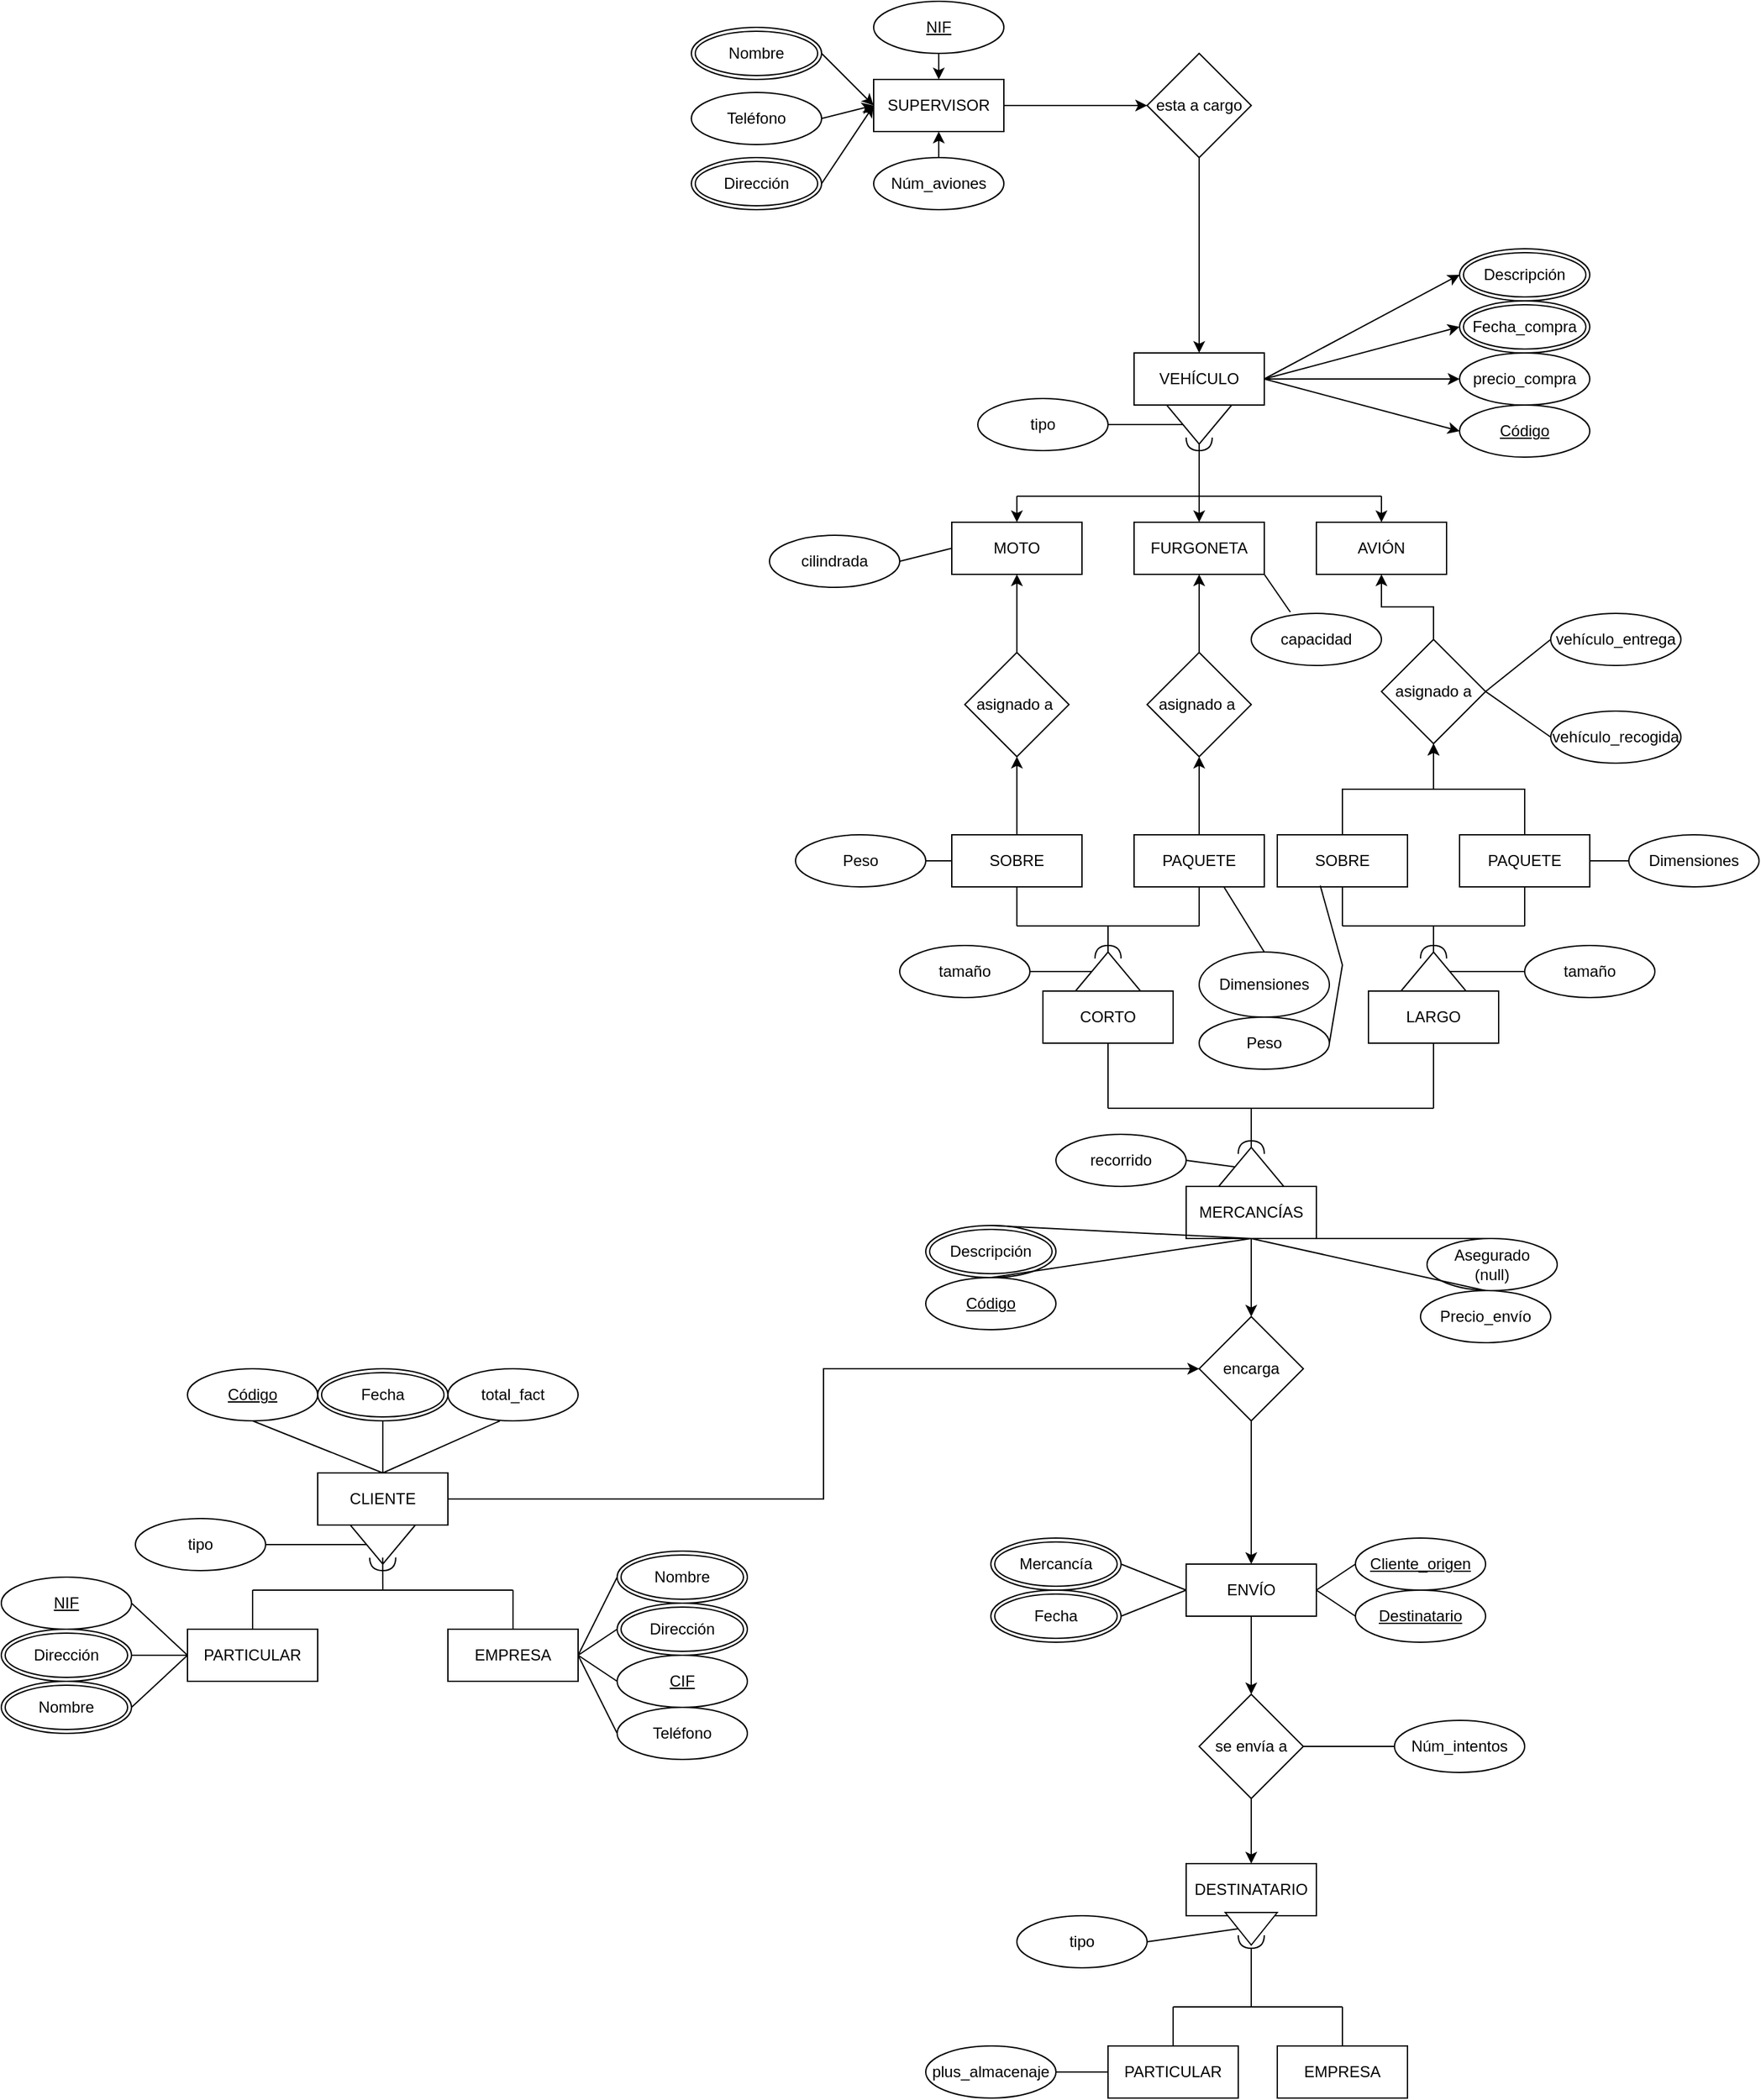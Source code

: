 <mxfile version="22.0.5" type="device">
  <diagram name="Página-1" id="l2u1abP0Bg7qJIjufPB4">
    <mxGraphModel dx="1621" dy="726" grid="1" gridSize="10" guides="1" tooltips="1" connect="1" arrows="1" fold="1" page="1" pageScale="1" pageWidth="827" pageHeight="1169" math="0" shadow="0">
      <root>
        <mxCell id="0" />
        <mxCell id="1" parent="0" />
        <mxCell id="hQu2AfX4ag3atFaO2pBf-37" value="" style="edgeStyle=none;rounded=0;orthogonalLoop=1;jettySize=auto;html=1;" parent="1" source="hQu2AfX4ag3atFaO2pBf-1" target="hQu2AfX4ag3atFaO2pBf-36" edge="1">
          <mxGeometry relative="1" as="geometry" />
        </mxCell>
        <mxCell id="hQu2AfX4ag3atFaO2pBf-1" value="SUPERVISOR" style="whiteSpace=wrap;html=1;align=center;" parent="1" vertex="1">
          <mxGeometry x="180" y="80" width="100" height="40" as="geometry" />
        </mxCell>
        <mxCell id="hQu2AfX4ag3atFaO2pBf-32" style="edgeStyle=none;rounded=0;orthogonalLoop=1;jettySize=auto;html=1;exitX=1;exitY=0.5;exitDx=0;exitDy=0;entryX=0;entryY=0.5;entryDx=0;entryDy=0;" parent="1" source="hQu2AfX4ag3atFaO2pBf-2" target="hQu2AfX4ag3atFaO2pBf-29" edge="1">
          <mxGeometry relative="1" as="geometry" />
        </mxCell>
        <mxCell id="hQu2AfX4ag3atFaO2pBf-33" style="edgeStyle=none;rounded=0;orthogonalLoop=1;jettySize=auto;html=1;exitX=1;exitY=0.5;exitDx=0;exitDy=0;entryX=0;entryY=0.5;entryDx=0;entryDy=0;" parent="1" source="hQu2AfX4ag3atFaO2pBf-2" target="hQu2AfX4ag3atFaO2pBf-30" edge="1">
          <mxGeometry relative="1" as="geometry" />
        </mxCell>
        <mxCell id="hQu2AfX4ag3atFaO2pBf-34" style="edgeStyle=none;rounded=0;orthogonalLoop=1;jettySize=auto;html=1;exitX=1;exitY=0.5;exitDx=0;exitDy=0;entryX=0;entryY=0.5;entryDx=0;entryDy=0;" parent="1" source="hQu2AfX4ag3atFaO2pBf-2" target="hQu2AfX4ag3atFaO2pBf-27" edge="1">
          <mxGeometry relative="1" as="geometry" />
        </mxCell>
        <mxCell id="hQu2AfX4ag3atFaO2pBf-35" style="edgeStyle=none;rounded=0;orthogonalLoop=1;jettySize=auto;html=1;exitX=1;exitY=0.5;exitDx=0;exitDy=0;entryX=0;entryY=0.5;entryDx=0;entryDy=0;" parent="1" source="hQu2AfX4ag3atFaO2pBf-2" target="hQu2AfX4ag3atFaO2pBf-28" edge="1">
          <mxGeometry relative="1" as="geometry" />
        </mxCell>
        <mxCell id="hQu2AfX4ag3atFaO2pBf-2" value="VEHÍCULO" style="whiteSpace=wrap;html=1;align=center;" parent="1" vertex="1">
          <mxGeometry x="380" y="290" width="100" height="40" as="geometry" />
        </mxCell>
        <mxCell id="hQu2AfX4ag3atFaO2pBf-3" value="" style="triangle;whiteSpace=wrap;html=1;rotation=90;" parent="1" vertex="1">
          <mxGeometry x="415" y="320" width="30" height="50" as="geometry" />
        </mxCell>
        <mxCell id="hQu2AfX4ag3atFaO2pBf-8" value="MOTO" style="whiteSpace=wrap;html=1;align=center;" parent="1" vertex="1">
          <mxGeometry x="240" y="420" width="100" height="40" as="geometry" />
        </mxCell>
        <mxCell id="hQu2AfX4ag3atFaO2pBf-9" value="FURGONETA" style="whiteSpace=wrap;html=1;align=center;" parent="1" vertex="1">
          <mxGeometry x="380" y="420" width="100" height="40" as="geometry" />
        </mxCell>
        <mxCell id="hQu2AfX4ag3atFaO2pBf-10" value="AVIÓN" style="whiteSpace=wrap;html=1;align=center;" parent="1" vertex="1">
          <mxGeometry x="520" y="420" width="100" height="40" as="geometry" />
        </mxCell>
        <mxCell id="hQu2AfX4ag3atFaO2pBf-11" value="tipo" style="ellipse;whiteSpace=wrap;html=1;align=center;" parent="1" vertex="1">
          <mxGeometry x="260" y="325" width="100" height="40" as="geometry" />
        </mxCell>
        <mxCell id="hQu2AfX4ag3atFaO2pBf-14" value="" style="endArrow=none;html=1;rounded=0;" parent="1" edge="1">
          <mxGeometry width="50" height="50" relative="1" as="geometry">
            <mxPoint x="290" y="400" as="sourcePoint" />
            <mxPoint x="430" y="400" as="targetPoint" />
          </mxGeometry>
        </mxCell>
        <mxCell id="hQu2AfX4ag3atFaO2pBf-15" value="" style="endArrow=none;html=1;rounded=0;entryX=1;entryY=0.5;entryDx=0;entryDy=0;" parent="1" source="hQu2AfX4ag3atFaO2pBf-49" target="hQu2AfX4ag3atFaO2pBf-3" edge="1">
          <mxGeometry width="50" height="50" relative="1" as="geometry">
            <mxPoint x="430" y="400" as="sourcePoint" />
            <mxPoint x="330" y="450" as="targetPoint" />
          </mxGeometry>
        </mxCell>
        <mxCell id="hQu2AfX4ag3atFaO2pBf-16" value="" style="endArrow=none;html=1;rounded=0;" parent="1" edge="1">
          <mxGeometry width="50" height="50" relative="1" as="geometry">
            <mxPoint x="570" y="400" as="sourcePoint" />
            <mxPoint x="430" y="400" as="targetPoint" />
          </mxGeometry>
        </mxCell>
        <mxCell id="hQu2AfX4ag3atFaO2pBf-17" value="" style="endArrow=classic;html=1;rounded=0;entryX=0.5;entryY=0;entryDx=0;entryDy=0;" parent="1" target="hQu2AfX4ag3atFaO2pBf-9" edge="1">
          <mxGeometry width="50" height="50" relative="1" as="geometry">
            <mxPoint x="430" y="400" as="sourcePoint" />
            <mxPoint x="320" y="440" as="targetPoint" />
          </mxGeometry>
        </mxCell>
        <mxCell id="hQu2AfX4ag3atFaO2pBf-18" value="" style="endArrow=classic;html=1;rounded=0;entryX=0.5;entryY=0;entryDx=0;entryDy=0;" parent="1" target="hQu2AfX4ag3atFaO2pBf-8" edge="1">
          <mxGeometry width="50" height="50" relative="1" as="geometry">
            <mxPoint x="290" y="400" as="sourcePoint" />
            <mxPoint x="320" y="440" as="targetPoint" />
          </mxGeometry>
        </mxCell>
        <mxCell id="hQu2AfX4ag3atFaO2pBf-19" value="" style="endArrow=classic;html=1;rounded=0;entryX=0.5;entryY=0;entryDx=0;entryDy=0;" parent="1" target="hQu2AfX4ag3atFaO2pBf-10" edge="1">
          <mxGeometry width="50" height="50" relative="1" as="geometry">
            <mxPoint x="570" y="400" as="sourcePoint" />
            <mxPoint x="320" y="440" as="targetPoint" />
          </mxGeometry>
        </mxCell>
        <mxCell id="hQu2AfX4ag3atFaO2pBf-20" value="" style="endArrow=none;html=1;rounded=0;entryX=1;entryY=0.5;entryDx=0;entryDy=0;exitX=0.5;exitY=1;exitDx=0;exitDy=0;" parent="1" source="hQu2AfX4ag3atFaO2pBf-3" target="hQu2AfX4ag3atFaO2pBf-11" edge="1">
          <mxGeometry width="50" height="50" relative="1" as="geometry">
            <mxPoint x="270" y="490" as="sourcePoint" />
            <mxPoint x="320" y="440" as="targetPoint" />
          </mxGeometry>
        </mxCell>
        <mxCell id="hQu2AfX4ag3atFaO2pBf-22" value="cilindrada" style="ellipse;whiteSpace=wrap;html=1;align=center;" parent="1" vertex="1">
          <mxGeometry x="100" y="430" width="100" height="40" as="geometry" />
        </mxCell>
        <mxCell id="hQu2AfX4ag3atFaO2pBf-25" value="capacidad" style="ellipse;whiteSpace=wrap;html=1;align=center;" parent="1" vertex="1">
          <mxGeometry x="470" y="490" width="100" height="40" as="geometry" />
        </mxCell>
        <mxCell id="hQu2AfX4ag3atFaO2pBf-27" value="precio_compra" style="ellipse;whiteSpace=wrap;html=1;align=center;" parent="1" vertex="1">
          <mxGeometry x="630" y="290" width="100" height="40" as="geometry" />
        </mxCell>
        <mxCell id="hQu2AfX4ag3atFaO2pBf-28" value="Código" style="ellipse;whiteSpace=wrap;html=1;align=center;fontStyle=4;" parent="1" vertex="1">
          <mxGeometry x="630" y="330" width="100" height="40" as="geometry" />
        </mxCell>
        <mxCell id="hQu2AfX4ag3atFaO2pBf-29" value="Descripción" style="ellipse;shape=doubleEllipse;margin=3;whiteSpace=wrap;html=1;align=center;" parent="1" vertex="1">
          <mxGeometry x="630" y="210" width="100" height="40" as="geometry" />
        </mxCell>
        <mxCell id="hQu2AfX4ag3atFaO2pBf-30" value="Fecha_compra" style="ellipse;shape=doubleEllipse;margin=3;whiteSpace=wrap;html=1;align=center;" parent="1" vertex="1">
          <mxGeometry x="630" y="250" width="100" height="40" as="geometry" />
        </mxCell>
        <mxCell id="hQu2AfX4ag3atFaO2pBf-38" style="edgeStyle=none;rounded=0;orthogonalLoop=1;jettySize=auto;html=1;exitX=0.5;exitY=1;exitDx=0;exitDy=0;entryX=0.5;entryY=0;entryDx=0;entryDy=0;" parent="1" source="hQu2AfX4ag3atFaO2pBf-36" target="hQu2AfX4ag3atFaO2pBf-2" edge="1">
          <mxGeometry relative="1" as="geometry" />
        </mxCell>
        <mxCell id="hQu2AfX4ag3atFaO2pBf-36" value="esta a cargo" style="rhombus;whiteSpace=wrap;html=1;" parent="1" vertex="1">
          <mxGeometry x="390" y="60" width="80" height="80" as="geometry" />
        </mxCell>
        <mxCell id="hQu2AfX4ag3atFaO2pBf-47" style="edgeStyle=none;rounded=0;orthogonalLoop=1;jettySize=auto;html=1;exitX=0.5;exitY=1;exitDx=0;exitDy=0;" parent="1" source="hQu2AfX4ag3atFaO2pBf-39" target="hQu2AfX4ag3atFaO2pBf-1" edge="1">
          <mxGeometry relative="1" as="geometry" />
        </mxCell>
        <mxCell id="hQu2AfX4ag3atFaO2pBf-39" value="NIF" style="ellipse;whiteSpace=wrap;html=1;align=center;fontStyle=4;" parent="1" vertex="1">
          <mxGeometry x="180" y="20" width="100" height="40" as="geometry" />
        </mxCell>
        <mxCell id="hQu2AfX4ag3atFaO2pBf-46" style="edgeStyle=none;rounded=0;orthogonalLoop=1;jettySize=auto;html=1;exitX=1;exitY=0.5;exitDx=0;exitDy=0;entryX=0;entryY=0.5;entryDx=0;entryDy=0;" parent="1" source="hQu2AfX4ag3atFaO2pBf-40" target="hQu2AfX4ag3atFaO2pBf-1" edge="1">
          <mxGeometry relative="1" as="geometry" />
        </mxCell>
        <mxCell id="hQu2AfX4ag3atFaO2pBf-40" value="Nombre" style="ellipse;shape=doubleEllipse;margin=3;whiteSpace=wrap;html=1;align=center;" parent="1" vertex="1">
          <mxGeometry x="40" y="40" width="100" height="40" as="geometry" />
        </mxCell>
        <mxCell id="hQu2AfX4ag3atFaO2pBf-44" style="edgeStyle=none;rounded=0;orthogonalLoop=1;jettySize=auto;html=1;exitX=1;exitY=0.5;exitDx=0;exitDy=0;entryX=0;entryY=0.5;entryDx=0;entryDy=0;" parent="1" source="hQu2AfX4ag3atFaO2pBf-41" target="hQu2AfX4ag3atFaO2pBf-1" edge="1">
          <mxGeometry relative="1" as="geometry" />
        </mxCell>
        <mxCell id="hQu2AfX4ag3atFaO2pBf-41" value="Dirección" style="ellipse;shape=doubleEllipse;margin=3;whiteSpace=wrap;html=1;align=center;" parent="1" vertex="1">
          <mxGeometry x="40" y="140" width="100" height="40" as="geometry" />
        </mxCell>
        <mxCell id="hQu2AfX4ag3atFaO2pBf-45" style="edgeStyle=none;rounded=0;orthogonalLoop=1;jettySize=auto;html=1;exitX=1;exitY=0.5;exitDx=0;exitDy=0;" parent="1" source="hQu2AfX4ag3atFaO2pBf-42" edge="1">
          <mxGeometry relative="1" as="geometry">
            <mxPoint x="180" y="100" as="targetPoint" />
          </mxGeometry>
        </mxCell>
        <mxCell id="hQu2AfX4ag3atFaO2pBf-42" value="Teléfono" style="ellipse;whiteSpace=wrap;html=1;align=center;" parent="1" vertex="1">
          <mxGeometry x="40" y="90" width="100" height="40" as="geometry" />
        </mxCell>
        <mxCell id="hQu2AfX4ag3atFaO2pBf-48" style="edgeStyle=none;rounded=0;orthogonalLoop=1;jettySize=auto;html=1;exitX=0.5;exitY=0;exitDx=0;exitDy=0;entryX=0.5;entryY=1;entryDx=0;entryDy=0;" parent="1" source="hQu2AfX4ag3atFaO2pBf-43" target="hQu2AfX4ag3atFaO2pBf-1" edge="1">
          <mxGeometry relative="1" as="geometry" />
        </mxCell>
        <mxCell id="hQu2AfX4ag3atFaO2pBf-43" value="Núm_aviones" style="ellipse;whiteSpace=wrap;html=1;align=center;" parent="1" vertex="1">
          <mxGeometry x="180" y="140" width="100" height="40" as="geometry" />
        </mxCell>
        <mxCell id="hQu2AfX4ag3atFaO2pBf-50" value="" style="endArrow=none;html=1;rounded=0;entryX=1;entryY=0.5;entryDx=0;entryDy=0;" parent="1" target="hQu2AfX4ag3atFaO2pBf-49" edge="1">
          <mxGeometry width="50" height="50" relative="1" as="geometry">
            <mxPoint x="430" y="400" as="sourcePoint" />
            <mxPoint x="430" y="360" as="targetPoint" />
          </mxGeometry>
        </mxCell>
        <mxCell id="hQu2AfX4ag3atFaO2pBf-49" value="" style="shape=requiredInterface;html=1;verticalLabelPosition=bottom;sketch=0;rotation=90;" parent="1" vertex="1">
          <mxGeometry x="425" y="350" width="10" height="20" as="geometry" />
        </mxCell>
        <mxCell id="iXLWVreIuL7S9vTmfLUf-5" value="" style="edgeStyle=orthogonalEdgeStyle;rounded=0;orthogonalLoop=1;jettySize=auto;html=1;" parent="1" source="iXLWVreIuL7S9vTmfLUf-1" target="iXLWVreIuL7S9vTmfLUf-4" edge="1">
          <mxGeometry relative="1" as="geometry" />
        </mxCell>
        <mxCell id="iXLWVreIuL7S9vTmfLUf-1" value="SOBRE" style="whiteSpace=wrap;html=1;align=center;" parent="1" vertex="1">
          <mxGeometry x="240" y="660" width="100" height="40" as="geometry" />
        </mxCell>
        <mxCell id="iXLWVreIuL7S9vTmfLUf-8" style="edgeStyle=orthogonalEdgeStyle;rounded=0;orthogonalLoop=1;jettySize=auto;html=1;exitX=0.5;exitY=0;exitDx=0;exitDy=0;entryX=0.5;entryY=1;entryDx=0;entryDy=0;" parent="1" source="iXLWVreIuL7S9vTmfLUf-2" target="iXLWVreIuL7S9vTmfLUf-7" edge="1">
          <mxGeometry relative="1" as="geometry" />
        </mxCell>
        <mxCell id="iXLWVreIuL7S9vTmfLUf-2" value="PAQUETE" style="whiteSpace=wrap;html=1;align=center;" parent="1" vertex="1">
          <mxGeometry x="380" y="660" width="100" height="40" as="geometry" />
        </mxCell>
        <mxCell id="iXLWVreIuL7S9vTmfLUf-101" value="" style="edgeStyle=orthogonalEdgeStyle;rounded=0;orthogonalLoop=1;jettySize=auto;html=1;" parent="1" source="iXLWVreIuL7S9vTmfLUf-3" target="iXLWVreIuL7S9vTmfLUf-100" edge="1">
          <mxGeometry relative="1" as="geometry" />
        </mxCell>
        <mxCell id="iXLWVreIuL7S9vTmfLUf-3" value="MERCANCÍAS" style="whiteSpace=wrap;html=1;align=center;" parent="1" vertex="1">
          <mxGeometry x="420" y="930" width="100" height="40" as="geometry" />
        </mxCell>
        <mxCell id="iXLWVreIuL7S9vTmfLUf-6" value="" style="edgeStyle=orthogonalEdgeStyle;rounded=0;orthogonalLoop=1;jettySize=auto;html=1;" parent="1" source="iXLWVreIuL7S9vTmfLUf-4" target="hQu2AfX4ag3atFaO2pBf-8" edge="1">
          <mxGeometry relative="1" as="geometry" />
        </mxCell>
        <mxCell id="iXLWVreIuL7S9vTmfLUf-4" value="asignado a&amp;nbsp;" style="rhombus;whiteSpace=wrap;html=1;" parent="1" vertex="1">
          <mxGeometry x="250" y="520" width="80" height="80" as="geometry" />
        </mxCell>
        <mxCell id="iXLWVreIuL7S9vTmfLUf-9" style="edgeStyle=orthogonalEdgeStyle;rounded=0;orthogonalLoop=1;jettySize=auto;html=1;exitX=0.5;exitY=0;exitDx=0;exitDy=0;entryX=0.5;entryY=1;entryDx=0;entryDy=0;" parent="1" source="iXLWVreIuL7S9vTmfLUf-7" target="hQu2AfX4ag3atFaO2pBf-9" edge="1">
          <mxGeometry relative="1" as="geometry" />
        </mxCell>
        <mxCell id="iXLWVreIuL7S9vTmfLUf-7" value="asignado a&amp;nbsp;" style="rhombus;whiteSpace=wrap;html=1;" parent="1" vertex="1">
          <mxGeometry x="390" y="520" width="80" height="80" as="geometry" />
        </mxCell>
        <mxCell id="iXLWVreIuL7S9vTmfLUf-10" value="" style="endArrow=none;html=1;rounded=0;entryX=0.3;entryY=-0.025;entryDx=0;entryDy=0;entryPerimeter=0;exitX=1;exitY=1;exitDx=0;exitDy=0;" parent="1" source="hQu2AfX4ag3atFaO2pBf-9" target="hQu2AfX4ag3atFaO2pBf-25" edge="1">
          <mxGeometry relative="1" as="geometry">
            <mxPoint x="330" y="490" as="sourcePoint" />
            <mxPoint x="490" y="490" as="targetPoint" />
          </mxGeometry>
        </mxCell>
        <mxCell id="iXLWVreIuL7S9vTmfLUf-11" value="" style="endArrow=none;html=1;rounded=0;entryX=1;entryY=0.5;entryDx=0;entryDy=0;exitX=0;exitY=0.5;exitDx=0;exitDy=0;" parent="1" source="hQu2AfX4ag3atFaO2pBf-8" target="hQu2AfX4ag3atFaO2pBf-22" edge="1">
          <mxGeometry relative="1" as="geometry">
            <mxPoint x="490" y="470" as="sourcePoint" />
            <mxPoint x="510" y="499" as="targetPoint" />
          </mxGeometry>
        </mxCell>
        <mxCell id="iXLWVreIuL7S9vTmfLUf-12" value="" style="triangle;whiteSpace=wrap;html=1;rotation=-90;" parent="1" vertex="1">
          <mxGeometry x="455" y="890" width="30" height="50" as="geometry" />
        </mxCell>
        <mxCell id="iXLWVreIuL7S9vTmfLUf-13" value="" style="shape=requiredInterface;html=1;verticalLabelPosition=bottom;sketch=0;rotation=-90;" parent="1" vertex="1">
          <mxGeometry x="465" y="890" width="10" height="20" as="geometry" />
        </mxCell>
        <mxCell id="iXLWVreIuL7S9vTmfLUf-16" value="" style="endArrow=none;html=1;rounded=0;entryX=1;entryY=0.5;entryDx=0;entryDy=0;" parent="1" target="iXLWVreIuL7S9vTmfLUf-12" edge="1">
          <mxGeometry relative="1" as="geometry">
            <mxPoint x="470" y="870" as="sourcePoint" />
            <mxPoint x="600" y="730" as="targetPoint" />
          </mxGeometry>
        </mxCell>
        <mxCell id="iXLWVreIuL7S9vTmfLUf-17" value="" style="endArrow=none;html=1;rounded=0;" parent="1" edge="1">
          <mxGeometry relative="1" as="geometry">
            <mxPoint x="470" y="870" as="sourcePoint" />
            <mxPoint x="540" y="870" as="targetPoint" />
          </mxGeometry>
        </mxCell>
        <mxCell id="iXLWVreIuL7S9vTmfLUf-18" value="" style="endArrow=none;html=1;rounded=0;exitX=0.5;exitY=1;exitDx=0;exitDy=0;" parent="1" source="iXLWVreIuL7S9vTmfLUf-2" edge="1">
          <mxGeometry relative="1" as="geometry">
            <mxPoint x="380" y="750" as="sourcePoint" />
            <mxPoint x="430" y="730" as="targetPoint" />
          </mxGeometry>
        </mxCell>
        <mxCell id="iXLWVreIuL7S9vTmfLUf-19" value="" style="endArrow=none;html=1;rounded=0;" parent="1" edge="1">
          <mxGeometry relative="1" as="geometry">
            <mxPoint x="470" y="870" as="sourcePoint" />
            <mxPoint x="360" y="870" as="targetPoint" />
          </mxGeometry>
        </mxCell>
        <mxCell id="iXLWVreIuL7S9vTmfLUf-20" value="" style="endArrow=none;html=1;rounded=0;entryX=0.5;entryY=1;entryDx=0;entryDy=0;" parent="1" target="iXLWVreIuL7S9vTmfLUf-1" edge="1">
          <mxGeometry relative="1" as="geometry">
            <mxPoint x="290" y="730" as="sourcePoint" />
            <mxPoint x="400" y="800" as="targetPoint" />
          </mxGeometry>
        </mxCell>
        <mxCell id="iXLWVreIuL7S9vTmfLUf-21" value="recorrido" style="ellipse;whiteSpace=wrap;html=1;align=center;" parent="1" vertex="1">
          <mxGeometry x="320" y="890" width="100" height="40" as="geometry" />
        </mxCell>
        <mxCell id="iXLWVreIuL7S9vTmfLUf-22" value="" style="endArrow=none;html=1;rounded=0;entryX=1;entryY=0.5;entryDx=0;entryDy=0;exitX=0.5;exitY=0;exitDx=0;exitDy=0;" parent="1" source="iXLWVreIuL7S9vTmfLUf-12" target="iXLWVreIuL7S9vTmfLUf-21" edge="1">
          <mxGeometry relative="1" as="geometry">
            <mxPoint x="360" y="590" as="sourcePoint" />
            <mxPoint x="320" y="600" as="targetPoint" />
          </mxGeometry>
        </mxCell>
        <mxCell id="iXLWVreIuL7S9vTmfLUf-23" value="Código" style="ellipse;whiteSpace=wrap;html=1;align=center;fontStyle=4;" parent="1" vertex="1">
          <mxGeometry x="220" y="1000" width="100" height="40" as="geometry" />
        </mxCell>
        <mxCell id="iXLWVreIuL7S9vTmfLUf-24" value="Descripción" style="ellipse;shape=doubleEllipse;margin=3;whiteSpace=wrap;html=1;align=center;" parent="1" vertex="1">
          <mxGeometry x="220" y="960" width="100" height="40" as="geometry" />
        </mxCell>
        <mxCell id="iXLWVreIuL7S9vTmfLUf-25" value="Precio_envío" style="ellipse;whiteSpace=wrap;html=1;align=center;" parent="1" vertex="1">
          <mxGeometry x="600" y="1010" width="100" height="40" as="geometry" />
        </mxCell>
        <mxCell id="iXLWVreIuL7S9vTmfLUf-26" value="Asegurado&lt;br&gt;(null)" style="ellipse;whiteSpace=wrap;html=1;align=center;" parent="1" vertex="1">
          <mxGeometry x="605" y="970" width="100" height="40" as="geometry" />
        </mxCell>
        <mxCell id="iXLWVreIuL7S9vTmfLUf-29" value="" style="endArrow=none;html=1;rounded=0;entryX=0.5;entryY=1;entryDx=0;entryDy=0;exitX=0.5;exitY=0;exitDx=0;exitDy=0;" parent="1" source="iXLWVreIuL7S9vTmfLUf-25" target="iXLWVreIuL7S9vTmfLUf-3" edge="1">
          <mxGeometry relative="1" as="geometry">
            <mxPoint x="480" y="980" as="sourcePoint" />
            <mxPoint x="480" y="1070" as="targetPoint" />
          </mxGeometry>
        </mxCell>
        <mxCell id="iXLWVreIuL7S9vTmfLUf-30" value="" style="endArrow=none;html=1;rounded=0;entryX=0.5;entryY=0;entryDx=0;entryDy=0;exitX=0.5;exitY=1;exitDx=0;exitDy=0;" parent="1" source="iXLWVreIuL7S9vTmfLUf-3" target="iXLWVreIuL7S9vTmfLUf-23" edge="1">
          <mxGeometry relative="1" as="geometry">
            <mxPoint x="490" y="990" as="sourcePoint" />
            <mxPoint x="490" y="1080" as="targetPoint" />
          </mxGeometry>
        </mxCell>
        <mxCell id="iXLWVreIuL7S9vTmfLUf-31" value="" style="endArrow=none;html=1;rounded=0;exitX=0.5;exitY=0;exitDx=0;exitDy=0;" parent="1" source="iXLWVreIuL7S9vTmfLUf-26" edge="1">
          <mxGeometry relative="1" as="geometry">
            <mxPoint x="500" y="1000" as="sourcePoint" />
            <mxPoint x="470" y="970" as="targetPoint" />
          </mxGeometry>
        </mxCell>
        <mxCell id="iXLWVreIuL7S9vTmfLUf-32" value="" style="endArrow=none;html=1;rounded=0;entryX=0.5;entryY=0;entryDx=0;entryDy=0;" parent="1" target="iXLWVreIuL7S9vTmfLUf-24" edge="1">
          <mxGeometry relative="1" as="geometry">
            <mxPoint x="470" y="970" as="sourcePoint" />
            <mxPoint x="510" y="1100" as="targetPoint" />
          </mxGeometry>
        </mxCell>
        <mxCell id="iXLWVreIuL7S9vTmfLUf-33" value="LARGO" style="whiteSpace=wrap;html=1;align=center;" parent="1" vertex="1">
          <mxGeometry x="560" y="780" width="100" height="40" as="geometry" />
        </mxCell>
        <mxCell id="iXLWVreIuL7S9vTmfLUf-34" value="CORTO" style="whiteSpace=wrap;html=1;align=center;" parent="1" vertex="1">
          <mxGeometry x="310" y="780" width="100" height="40" as="geometry" />
        </mxCell>
        <mxCell id="iXLWVreIuL7S9vTmfLUf-35" value="" style="triangle;whiteSpace=wrap;html=1;rotation=-90;" parent="1" vertex="1">
          <mxGeometry x="345" y="740" width="30" height="50" as="geometry" />
        </mxCell>
        <mxCell id="iXLWVreIuL7S9vTmfLUf-36" value="" style="shape=requiredInterface;html=1;verticalLabelPosition=bottom;sketch=0;rotation=-90;" parent="1" vertex="1">
          <mxGeometry x="355" y="740" width="10" height="20" as="geometry" />
        </mxCell>
        <mxCell id="iXLWVreIuL7S9vTmfLUf-37" value="" style="endArrow=none;html=1;rounded=0;entryX=0.5;entryY=1;entryDx=0;entryDy=0;" parent="1" target="iXLWVreIuL7S9vTmfLUf-34" edge="1">
          <mxGeometry relative="1" as="geometry">
            <mxPoint x="360" y="870" as="sourcePoint" />
            <mxPoint x="380" y="880" as="targetPoint" />
          </mxGeometry>
        </mxCell>
        <mxCell id="iXLWVreIuL7S9vTmfLUf-38" value="" style="endArrow=none;html=1;rounded=0;" parent="1" edge="1">
          <mxGeometry relative="1" as="geometry">
            <mxPoint x="540" y="870" as="sourcePoint" />
            <mxPoint x="610" y="870" as="targetPoint" />
          </mxGeometry>
        </mxCell>
        <mxCell id="iXLWVreIuL7S9vTmfLUf-39" value="" style="endArrow=none;html=1;rounded=0;" parent="1" edge="1">
          <mxGeometry relative="1" as="geometry">
            <mxPoint x="430" y="730" as="sourcePoint" />
            <mxPoint x="370" y="730" as="targetPoint" />
          </mxGeometry>
        </mxCell>
        <mxCell id="iXLWVreIuL7S9vTmfLUf-40" value="" style="endArrow=none;html=1;rounded=0;" parent="1" edge="1">
          <mxGeometry relative="1" as="geometry">
            <mxPoint x="290" y="730" as="sourcePoint" />
            <mxPoint x="370" y="730" as="targetPoint" />
          </mxGeometry>
        </mxCell>
        <mxCell id="iXLWVreIuL7S9vTmfLUf-41" value="" style="endArrow=none;html=1;rounded=0;exitX=1;exitY=0.5;exitDx=0;exitDy=0;" parent="1" source="iXLWVreIuL7S9vTmfLUf-35" edge="1">
          <mxGeometry relative="1" as="geometry">
            <mxPoint x="520" y="920" as="sourcePoint" />
            <mxPoint x="360" y="730" as="targetPoint" />
          </mxGeometry>
        </mxCell>
        <mxCell id="iXLWVreIuL7S9vTmfLUf-42" value="" style="endArrow=none;html=1;rounded=0;entryX=0.5;entryY=1;entryDx=0;entryDy=0;" parent="1" target="iXLWVreIuL7S9vTmfLUf-33" edge="1">
          <mxGeometry relative="1" as="geometry">
            <mxPoint x="610" y="870" as="sourcePoint" />
            <mxPoint x="430" y="930" as="targetPoint" />
          </mxGeometry>
        </mxCell>
        <mxCell id="iXLWVreIuL7S9vTmfLUf-54" value="" style="edgeStyle=orthogonalEdgeStyle;rounded=0;orthogonalLoop=1;jettySize=auto;html=1;" parent="1" source="iXLWVreIuL7S9vTmfLUf-44" target="iXLWVreIuL7S9vTmfLUf-53" edge="1">
          <mxGeometry relative="1" as="geometry" />
        </mxCell>
        <mxCell id="iXLWVreIuL7S9vTmfLUf-44" value="SOBRE" style="whiteSpace=wrap;html=1;align=center;" parent="1" vertex="1">
          <mxGeometry x="490" y="660" width="100" height="40" as="geometry" />
        </mxCell>
        <mxCell id="iXLWVreIuL7S9vTmfLUf-55" style="edgeStyle=orthogonalEdgeStyle;rounded=0;orthogonalLoop=1;jettySize=auto;html=1;exitX=0.5;exitY=0;exitDx=0;exitDy=0;entryX=0.5;entryY=1;entryDx=0;entryDy=0;" parent="1" source="iXLWVreIuL7S9vTmfLUf-45" target="iXLWVreIuL7S9vTmfLUf-53" edge="1">
          <mxGeometry relative="1" as="geometry" />
        </mxCell>
        <mxCell id="iXLWVreIuL7S9vTmfLUf-45" value="PAQUETE" style="whiteSpace=wrap;html=1;align=center;" parent="1" vertex="1">
          <mxGeometry x="630" y="660" width="100" height="40" as="geometry" />
        </mxCell>
        <mxCell id="iXLWVreIuL7S9vTmfLUf-46" value="" style="endArrow=none;html=1;rounded=0;exitX=0.5;exitY=1;exitDx=0;exitDy=0;" parent="1" source="iXLWVreIuL7S9vTmfLUf-45" edge="1">
          <mxGeometry relative="1" as="geometry">
            <mxPoint x="630" y="750" as="sourcePoint" />
            <mxPoint x="680" y="730" as="targetPoint" />
          </mxGeometry>
        </mxCell>
        <mxCell id="iXLWVreIuL7S9vTmfLUf-47" value="" style="endArrow=none;html=1;rounded=0;entryX=0.5;entryY=1;entryDx=0;entryDy=0;" parent="1" target="iXLWVreIuL7S9vTmfLUf-44" edge="1">
          <mxGeometry relative="1" as="geometry">
            <mxPoint x="540" y="730" as="sourcePoint" />
            <mxPoint x="650" y="800" as="targetPoint" />
          </mxGeometry>
        </mxCell>
        <mxCell id="iXLWVreIuL7S9vTmfLUf-48" value="" style="triangle;whiteSpace=wrap;html=1;rotation=-90;" parent="1" vertex="1">
          <mxGeometry x="595" y="740" width="30" height="50" as="geometry" />
        </mxCell>
        <mxCell id="iXLWVreIuL7S9vTmfLUf-49" value="" style="shape=requiredInterface;html=1;verticalLabelPosition=bottom;sketch=0;rotation=-90;" parent="1" vertex="1">
          <mxGeometry x="605" y="740" width="10" height="20" as="geometry" />
        </mxCell>
        <mxCell id="iXLWVreIuL7S9vTmfLUf-50" value="" style="endArrow=none;html=1;rounded=0;" parent="1" edge="1">
          <mxGeometry relative="1" as="geometry">
            <mxPoint x="680" y="730" as="sourcePoint" />
            <mxPoint x="620" y="730" as="targetPoint" />
          </mxGeometry>
        </mxCell>
        <mxCell id="iXLWVreIuL7S9vTmfLUf-51" value="" style="endArrow=none;html=1;rounded=0;" parent="1" edge="1">
          <mxGeometry relative="1" as="geometry">
            <mxPoint x="540" y="730" as="sourcePoint" />
            <mxPoint x="620" y="730" as="targetPoint" />
          </mxGeometry>
        </mxCell>
        <mxCell id="iXLWVreIuL7S9vTmfLUf-52" value="" style="endArrow=none;html=1;rounded=0;exitX=1;exitY=0.5;exitDx=0;exitDy=0;" parent="1" source="iXLWVreIuL7S9vTmfLUf-48" edge="1">
          <mxGeometry relative="1" as="geometry">
            <mxPoint x="770" y="920" as="sourcePoint" />
            <mxPoint x="610" y="730" as="targetPoint" />
          </mxGeometry>
        </mxCell>
        <mxCell id="iXLWVreIuL7S9vTmfLUf-56" value="" style="edgeStyle=orthogonalEdgeStyle;rounded=0;orthogonalLoop=1;jettySize=auto;html=1;" parent="1" source="iXLWVreIuL7S9vTmfLUf-53" target="hQu2AfX4ag3atFaO2pBf-10" edge="1">
          <mxGeometry relative="1" as="geometry" />
        </mxCell>
        <mxCell id="iXLWVreIuL7S9vTmfLUf-53" value="asignado a" style="rhombus;whiteSpace=wrap;html=1;" parent="1" vertex="1">
          <mxGeometry x="570" y="510" width="80" height="80" as="geometry" />
        </mxCell>
        <mxCell id="iXLWVreIuL7S9vTmfLUf-57" value="tamaño" style="ellipse;whiteSpace=wrap;html=1;align=center;" parent="1" vertex="1">
          <mxGeometry x="200" y="745" width="100" height="40" as="geometry" />
        </mxCell>
        <mxCell id="iXLWVreIuL7S9vTmfLUf-58" value="" style="endArrow=none;html=1;rounded=0;entryX=1;entryY=0.5;entryDx=0;entryDy=0;exitX=0.5;exitY=0;exitDx=0;exitDy=0;" parent="1" source="iXLWVreIuL7S9vTmfLUf-35" target="iXLWVreIuL7S9vTmfLUf-57" edge="1">
          <mxGeometry relative="1" as="geometry">
            <mxPoint x="468" y="925" as="sourcePoint" />
            <mxPoint x="430" y="920" as="targetPoint" />
          </mxGeometry>
        </mxCell>
        <mxCell id="iXLWVreIuL7S9vTmfLUf-59" value="" style="endArrow=none;html=1;rounded=0;exitX=0.5;exitY=1;exitDx=0;exitDy=0;entryX=0;entryY=0.5;entryDx=0;entryDy=0;" parent="1" source="iXLWVreIuL7S9vTmfLUf-48" target="iXLWVreIuL7S9vTmfLUf-61" edge="1">
          <mxGeometry relative="1" as="geometry">
            <mxPoint x="478" y="935" as="sourcePoint" />
            <mxPoint x="680" y="765" as="targetPoint" />
          </mxGeometry>
        </mxCell>
        <mxCell id="iXLWVreIuL7S9vTmfLUf-61" value="tamaño" style="ellipse;whiteSpace=wrap;html=1;align=center;" parent="1" vertex="1">
          <mxGeometry x="680" y="745" width="100" height="40" as="geometry" />
        </mxCell>
        <mxCell id="iXLWVreIuL7S9vTmfLUf-63" value="vehículo_entrega" style="ellipse;whiteSpace=wrap;html=1;align=center;" parent="1" vertex="1">
          <mxGeometry x="700" y="490" width="100" height="40" as="geometry" />
        </mxCell>
        <mxCell id="iXLWVreIuL7S9vTmfLUf-64" value="vehículo_recogida" style="ellipse;whiteSpace=wrap;html=1;align=center;" parent="1" vertex="1">
          <mxGeometry x="700" y="565" width="100" height="40" as="geometry" />
        </mxCell>
        <mxCell id="iXLWVreIuL7S9vTmfLUf-66" value="" style="endArrow=none;html=1;rounded=0;entryX=0;entryY=0.5;entryDx=0;entryDy=0;exitX=1;exitY=0.5;exitDx=0;exitDy=0;" parent="1" source="iXLWVreIuL7S9vTmfLUf-53" target="iXLWVreIuL7S9vTmfLUf-63" edge="1">
          <mxGeometry relative="1" as="geometry">
            <mxPoint x="580" y="520" as="sourcePoint" />
            <mxPoint x="740" y="520" as="targetPoint" />
          </mxGeometry>
        </mxCell>
        <mxCell id="iXLWVreIuL7S9vTmfLUf-67" value="" style="endArrow=none;html=1;rounded=0;entryX=0;entryY=0.5;entryDx=0;entryDy=0;exitX=1;exitY=0.5;exitDx=0;exitDy=0;" parent="1" source="iXLWVreIuL7S9vTmfLUf-53" target="iXLWVreIuL7S9vTmfLUf-64" edge="1">
          <mxGeometry relative="1" as="geometry">
            <mxPoint x="660" y="560" as="sourcePoint" />
            <mxPoint x="710" y="520" as="targetPoint" />
          </mxGeometry>
        </mxCell>
        <mxCell id="iXLWVreIuL7S9vTmfLUf-105" style="edgeStyle=orthogonalEdgeStyle;rounded=0;orthogonalLoop=1;jettySize=auto;html=1;exitX=1;exitY=0.5;exitDx=0;exitDy=0;entryX=0;entryY=0.5;entryDx=0;entryDy=0;" parent="1" source="iXLWVreIuL7S9vTmfLUf-68" target="iXLWVreIuL7S9vTmfLUf-100" edge="1">
          <mxGeometry relative="1" as="geometry" />
        </mxCell>
        <mxCell id="iXLWVreIuL7S9vTmfLUf-102" style="edgeStyle=orthogonalEdgeStyle;rounded=0;orthogonalLoop=1;jettySize=auto;html=1;exitX=0.5;exitY=1;exitDx=0;exitDy=0;entryX=0.5;entryY=0;entryDx=0;entryDy=0;" parent="1" source="iXLWVreIuL7S9vTmfLUf-100" target="iXLWVreIuL7S9vTmfLUf-103" edge="1">
          <mxGeometry relative="1" as="geometry">
            <mxPoint x="470" y="1220" as="targetPoint" />
          </mxGeometry>
        </mxCell>
        <mxCell id="iXLWVreIuL7S9vTmfLUf-100" value="encarga" style="rhombus;whiteSpace=wrap;html=1;" parent="1" vertex="1">
          <mxGeometry x="430" y="1030" width="80" height="80" as="geometry" />
        </mxCell>
        <mxCell id="iXLWVreIuL7S9vTmfLUf-108" value="" style="edgeStyle=orthogonalEdgeStyle;rounded=0;orthogonalLoop=1;jettySize=auto;html=1;" parent="1" source="iXLWVreIuL7S9vTmfLUf-103" target="iXLWVreIuL7S9vTmfLUf-107" edge="1">
          <mxGeometry relative="1" as="geometry" />
        </mxCell>
        <mxCell id="iXLWVreIuL7S9vTmfLUf-103" value="ENVÍO" style="whiteSpace=wrap;html=1;align=center;" parent="1" vertex="1">
          <mxGeometry x="420" y="1220" width="100" height="40" as="geometry" />
        </mxCell>
        <mxCell id="iXLWVreIuL7S9vTmfLUf-104" value="DESTINATARIO" style="whiteSpace=wrap;html=1;align=center;" parent="1" vertex="1">
          <mxGeometry x="420" y="1450" width="100" height="40" as="geometry" />
        </mxCell>
        <mxCell id="iXLWVreIuL7S9vTmfLUf-106" value="" style="group" parent="1" vertex="1" connectable="0">
          <mxGeometry x="-490" y="1070" width="573" height="300" as="geometry" />
        </mxCell>
        <mxCell id="iXLWVreIuL7S9vTmfLUf-68" value="CLIENTE" style="whiteSpace=wrap;html=1;align=center;" parent="iXLWVreIuL7S9vTmfLUf-106" vertex="1">
          <mxGeometry x="243" y="80" width="100" height="40" as="geometry" />
        </mxCell>
        <mxCell id="iXLWVreIuL7S9vTmfLUf-69" value="" style="triangle;whiteSpace=wrap;html=1;rotation=90;" parent="iXLWVreIuL7S9vTmfLUf-106" vertex="1">
          <mxGeometry x="278" y="110" width="30" height="50" as="geometry" />
        </mxCell>
        <mxCell id="iXLWVreIuL7S9vTmfLUf-70" value="" style="shape=requiredInterface;html=1;verticalLabelPosition=bottom;sketch=0;rotation=89;" parent="iXLWVreIuL7S9vTmfLUf-106" vertex="1">
          <mxGeometry x="288" y="140" width="10" height="20" as="geometry" />
        </mxCell>
        <mxCell id="iXLWVreIuL7S9vTmfLUf-71" value="EMPRESA" style="whiteSpace=wrap;html=1;align=center;" parent="iXLWVreIuL7S9vTmfLUf-106" vertex="1">
          <mxGeometry x="343" y="200" width="100" height="40" as="geometry" />
        </mxCell>
        <mxCell id="iXLWVreIuL7S9vTmfLUf-72" value="PARTICULAR" style="whiteSpace=wrap;html=1;align=center;" parent="iXLWVreIuL7S9vTmfLUf-106" vertex="1">
          <mxGeometry x="143" y="200" width="100" height="40" as="geometry" />
        </mxCell>
        <mxCell id="iXLWVreIuL7S9vTmfLUf-73" value="" style="endArrow=none;html=1;rounded=0;entryX=0;entryY=0.5;entryDx=0;entryDy=0;entryPerimeter=0;" parent="iXLWVreIuL7S9vTmfLUf-106" target="iXLWVreIuL7S9vTmfLUf-70" edge="1">
          <mxGeometry width="50" height="50" relative="1" as="geometry">
            <mxPoint x="293" y="170" as="sourcePoint" />
            <mxPoint x="413" y="110" as="targetPoint" />
          </mxGeometry>
        </mxCell>
        <mxCell id="iXLWVreIuL7S9vTmfLUf-74" value="" style="endArrow=none;html=1;rounded=0;" parent="iXLWVreIuL7S9vTmfLUf-106" edge="1">
          <mxGeometry width="50" height="50" relative="1" as="geometry">
            <mxPoint x="393" y="170" as="sourcePoint" />
            <mxPoint x="293" y="170" as="targetPoint" />
          </mxGeometry>
        </mxCell>
        <mxCell id="iXLWVreIuL7S9vTmfLUf-75" value="" style="endArrow=none;html=1;rounded=0;" parent="iXLWVreIuL7S9vTmfLUf-106" edge="1">
          <mxGeometry width="50" height="50" relative="1" as="geometry">
            <mxPoint x="193" y="170" as="sourcePoint" />
            <mxPoint x="293" y="170" as="targetPoint" />
          </mxGeometry>
        </mxCell>
        <mxCell id="iXLWVreIuL7S9vTmfLUf-76" value="" style="endArrow=none;html=1;rounded=0;exitX=0.5;exitY=0;exitDx=0;exitDy=0;" parent="iXLWVreIuL7S9vTmfLUf-106" source="iXLWVreIuL7S9vTmfLUf-72" edge="1">
          <mxGeometry width="50" height="50" relative="1" as="geometry">
            <mxPoint x="393" y="190" as="sourcePoint" />
            <mxPoint x="193" y="170" as="targetPoint" />
          </mxGeometry>
        </mxCell>
        <mxCell id="iXLWVreIuL7S9vTmfLUf-77" value="" style="endArrow=none;html=1;rounded=0;exitX=0.5;exitY=0;exitDx=0;exitDy=0;" parent="iXLWVreIuL7S9vTmfLUf-106" source="iXLWVreIuL7S9vTmfLUf-71" edge="1">
          <mxGeometry width="50" height="50" relative="1" as="geometry">
            <mxPoint x="403" y="200" as="sourcePoint" />
            <mxPoint x="393" y="170" as="targetPoint" />
          </mxGeometry>
        </mxCell>
        <mxCell id="iXLWVreIuL7S9vTmfLUf-78" value="" style="endArrow=none;html=1;rounded=0;entryX=0.5;entryY=1;entryDx=0;entryDy=0;exitX=1;exitY=0.5;exitDx=0;exitDy=0;" parent="iXLWVreIuL7S9vTmfLUf-106" source="iXLWVreIuL7S9vTmfLUf-79" target="iXLWVreIuL7S9vTmfLUf-69" edge="1">
          <mxGeometry width="50" height="50" relative="1" as="geometry">
            <mxPoint x="203" y="135" as="sourcePoint" />
            <mxPoint x="413" y="200" as="targetPoint" />
          </mxGeometry>
        </mxCell>
        <mxCell id="iXLWVreIuL7S9vTmfLUf-79" value="tipo" style="ellipse;whiteSpace=wrap;html=1;align=center;" parent="iXLWVreIuL7S9vTmfLUf-106" vertex="1">
          <mxGeometry x="103" y="115" width="100" height="40" as="geometry" />
        </mxCell>
        <mxCell id="iXLWVreIuL7S9vTmfLUf-80" value="Código" style="ellipse;whiteSpace=wrap;html=1;align=center;fontStyle=4;" parent="iXLWVreIuL7S9vTmfLUf-106" vertex="1">
          <mxGeometry x="143" width="100" height="40" as="geometry" />
        </mxCell>
        <mxCell id="iXLWVreIuL7S9vTmfLUf-81" value="Fecha" style="ellipse;shape=doubleEllipse;margin=3;whiteSpace=wrap;html=1;align=center;" parent="iXLWVreIuL7S9vTmfLUf-106" vertex="1">
          <mxGeometry x="243" width="100" height="40" as="geometry" />
        </mxCell>
        <mxCell id="iXLWVreIuL7S9vTmfLUf-82" value="total_fact" style="ellipse;whiteSpace=wrap;html=1;align=center;" parent="iXLWVreIuL7S9vTmfLUf-106" vertex="1">
          <mxGeometry x="343" width="100" height="40" as="geometry" />
        </mxCell>
        <mxCell id="iXLWVreIuL7S9vTmfLUf-83" value="" style="endArrow=none;html=1;rounded=0;" parent="iXLWVreIuL7S9vTmfLUf-106" edge="1">
          <mxGeometry relative="1" as="geometry">
            <mxPoint x="293" y="80" as="sourcePoint" />
            <mxPoint x="383" y="40" as="targetPoint" />
          </mxGeometry>
        </mxCell>
        <mxCell id="iXLWVreIuL7S9vTmfLUf-84" value="" style="endArrow=none;html=1;rounded=0;entryX=0.5;entryY=1;entryDx=0;entryDy=0;exitX=0.5;exitY=0;exitDx=0;exitDy=0;" parent="iXLWVreIuL7S9vTmfLUf-106" source="iXLWVreIuL7S9vTmfLUf-68" target="iXLWVreIuL7S9vTmfLUf-81" edge="1">
          <mxGeometry relative="1" as="geometry">
            <mxPoint x="143" y="220" as="sourcePoint" />
            <mxPoint x="91" y="180" as="targetPoint" />
          </mxGeometry>
        </mxCell>
        <mxCell id="iXLWVreIuL7S9vTmfLUf-85" value="" style="endArrow=none;html=1;rounded=0;entryX=0.5;entryY=1;entryDx=0;entryDy=0;exitX=0.5;exitY=0;exitDx=0;exitDy=0;" parent="iXLWVreIuL7S9vTmfLUf-106" source="iXLWVreIuL7S9vTmfLUf-68" target="iXLWVreIuL7S9vTmfLUf-80" edge="1">
          <mxGeometry relative="1" as="geometry">
            <mxPoint x="163" y="240" as="sourcePoint" />
            <mxPoint x="101" y="190" as="targetPoint" />
          </mxGeometry>
        </mxCell>
        <mxCell id="iXLWVreIuL7S9vTmfLUf-86" value="NIF" style="ellipse;whiteSpace=wrap;html=1;align=center;fontStyle=4;" parent="iXLWVreIuL7S9vTmfLUf-106" vertex="1">
          <mxGeometry y="160" width="100" height="40" as="geometry" />
        </mxCell>
        <mxCell id="iXLWVreIuL7S9vTmfLUf-87" value="Nombre" style="ellipse;shape=doubleEllipse;margin=3;whiteSpace=wrap;html=1;align=center;" parent="iXLWVreIuL7S9vTmfLUf-106" vertex="1">
          <mxGeometry y="240" width="100" height="40" as="geometry" />
        </mxCell>
        <mxCell id="iXLWVreIuL7S9vTmfLUf-88" value="Dirección" style="ellipse;shape=doubleEllipse;margin=3;whiteSpace=wrap;html=1;align=center;" parent="iXLWVreIuL7S9vTmfLUf-106" vertex="1">
          <mxGeometry y="200" width="100" height="40" as="geometry" />
        </mxCell>
        <mxCell id="iXLWVreIuL7S9vTmfLUf-89" value="" style="endArrow=none;html=1;rounded=0;entryX=1;entryY=0.5;entryDx=0;entryDy=0;exitX=0;exitY=0.5;exitDx=0;exitDy=0;" parent="iXLWVreIuL7S9vTmfLUf-106" source="iXLWVreIuL7S9vTmfLUf-72" target="iXLWVreIuL7S9vTmfLUf-87" edge="1">
          <mxGeometry relative="1" as="geometry">
            <mxPoint x="353" y="140" as="sourcePoint" />
            <mxPoint x="513" y="140" as="targetPoint" />
          </mxGeometry>
        </mxCell>
        <mxCell id="iXLWVreIuL7S9vTmfLUf-90" value="" style="endArrow=none;html=1;rounded=0;exitX=1;exitY=0.5;exitDx=0;exitDy=0;" parent="iXLWVreIuL7S9vTmfLUf-106" source="iXLWVreIuL7S9vTmfLUf-86" edge="1">
          <mxGeometry relative="1" as="geometry">
            <mxPoint x="153" y="230" as="sourcePoint" />
            <mxPoint x="143" y="220" as="targetPoint" />
          </mxGeometry>
        </mxCell>
        <mxCell id="iXLWVreIuL7S9vTmfLUf-91" value="" style="endArrow=none;html=1;rounded=0;entryX=0;entryY=0.5;entryDx=0;entryDy=0;exitX=1;exitY=0.5;exitDx=0;exitDy=0;" parent="iXLWVreIuL7S9vTmfLUf-106" source="iXLWVreIuL7S9vTmfLUf-88" target="iXLWVreIuL7S9vTmfLUf-72" edge="1">
          <mxGeometry relative="1" as="geometry">
            <mxPoint x="163" y="240" as="sourcePoint" />
            <mxPoint x="120" y="280" as="targetPoint" />
          </mxGeometry>
        </mxCell>
        <mxCell id="iXLWVreIuL7S9vTmfLUf-92" value="CIF" style="ellipse;whiteSpace=wrap;html=1;align=center;fontStyle=4;" parent="iXLWVreIuL7S9vTmfLUf-106" vertex="1">
          <mxGeometry x="473" y="220" width="100" height="40" as="geometry" />
        </mxCell>
        <mxCell id="iXLWVreIuL7S9vTmfLUf-93" value="Dirección" style="ellipse;shape=doubleEllipse;margin=3;whiteSpace=wrap;html=1;align=center;" parent="iXLWVreIuL7S9vTmfLUf-106" vertex="1">
          <mxGeometry x="473" y="180" width="100" height="40" as="geometry" />
        </mxCell>
        <mxCell id="iXLWVreIuL7S9vTmfLUf-94" value="Nombre" style="ellipse;shape=doubleEllipse;margin=3;whiteSpace=wrap;html=1;align=center;" parent="iXLWVreIuL7S9vTmfLUf-106" vertex="1">
          <mxGeometry x="473" y="140" width="100" height="40" as="geometry" />
        </mxCell>
        <mxCell id="iXLWVreIuL7S9vTmfLUf-95" value="Teléfono" style="ellipse;whiteSpace=wrap;html=1;align=center;" parent="iXLWVreIuL7S9vTmfLUf-106" vertex="1">
          <mxGeometry x="473" y="260" width="100" height="40" as="geometry" />
        </mxCell>
        <mxCell id="iXLWVreIuL7S9vTmfLUf-96" value="" style="endArrow=none;html=1;rounded=0;exitX=1;exitY=0.5;exitDx=0;exitDy=0;entryX=0;entryY=0.5;entryDx=0;entryDy=0;" parent="iXLWVreIuL7S9vTmfLUf-106" source="iXLWVreIuL7S9vTmfLUf-71" target="iXLWVreIuL7S9vTmfLUf-94" edge="1">
          <mxGeometry relative="1" as="geometry">
            <mxPoint x="298" y="270" as="sourcePoint" />
            <mxPoint x="341" y="310" as="targetPoint" />
          </mxGeometry>
        </mxCell>
        <mxCell id="iXLWVreIuL7S9vTmfLUf-97" value="" style="endArrow=none;html=1;rounded=0;exitX=1;exitY=0.5;exitDx=0;exitDy=0;entryX=0;entryY=0.5;entryDx=0;entryDy=0;" parent="iXLWVreIuL7S9vTmfLUf-106" source="iXLWVreIuL7S9vTmfLUf-71" target="iXLWVreIuL7S9vTmfLUf-93" edge="1">
          <mxGeometry relative="1" as="geometry">
            <mxPoint x="308" y="280" as="sourcePoint" />
            <mxPoint x="351" y="320" as="targetPoint" />
          </mxGeometry>
        </mxCell>
        <mxCell id="iXLWVreIuL7S9vTmfLUf-98" value="" style="endArrow=none;html=1;rounded=0;exitX=1;exitY=0.5;exitDx=0;exitDy=0;entryX=0;entryY=0.5;entryDx=0;entryDy=0;" parent="iXLWVreIuL7S9vTmfLUf-106" source="iXLWVreIuL7S9vTmfLUf-71" target="iXLWVreIuL7S9vTmfLUf-92" edge="1">
          <mxGeometry relative="1" as="geometry">
            <mxPoint x="318" y="290" as="sourcePoint" />
            <mxPoint x="361" y="330" as="targetPoint" />
          </mxGeometry>
        </mxCell>
        <mxCell id="iXLWVreIuL7S9vTmfLUf-99" value="" style="endArrow=none;html=1;rounded=0;exitX=1;exitY=0.5;exitDx=0;exitDy=0;entryX=0;entryY=0.5;entryDx=0;entryDy=0;" parent="iXLWVreIuL7S9vTmfLUf-106" source="iXLWVreIuL7S9vTmfLUf-71" target="iXLWVreIuL7S9vTmfLUf-95" edge="1">
          <mxGeometry relative="1" as="geometry">
            <mxPoint x="328" y="300" as="sourcePoint" />
            <mxPoint x="371" y="340" as="targetPoint" />
          </mxGeometry>
        </mxCell>
        <mxCell id="iXLWVreIuL7S9vTmfLUf-109" style="edgeStyle=orthogonalEdgeStyle;rounded=0;orthogonalLoop=1;jettySize=auto;html=1;exitX=0.5;exitY=1;exitDx=0;exitDy=0;entryX=0.5;entryY=0;entryDx=0;entryDy=0;" parent="1" source="iXLWVreIuL7S9vTmfLUf-107" target="iXLWVreIuL7S9vTmfLUf-104" edge="1">
          <mxGeometry relative="1" as="geometry" />
        </mxCell>
        <mxCell id="iXLWVreIuL7S9vTmfLUf-107" value="se envía a" style="rhombus;whiteSpace=wrap;html=1;" parent="1" vertex="1">
          <mxGeometry x="430" y="1320" width="80" height="80" as="geometry" />
        </mxCell>
        <mxCell id="iXLWVreIuL7S9vTmfLUf-110" value="" style="endArrow=none;html=1;rounded=0;entryX=1;entryY=0.5;entryDx=0;entryDy=0;exitX=0;exitY=0.5;exitDx=0;exitDy=0;" parent="1" source="iXLWVreIuL7S9vTmfLUf-111" target="iXLWVreIuL7S9vTmfLUf-107" edge="1">
          <mxGeometry relative="1" as="geometry">
            <mxPoint x="580" y="1360" as="sourcePoint" />
            <mxPoint x="510" y="1430" as="targetPoint" />
          </mxGeometry>
        </mxCell>
        <mxCell id="iXLWVreIuL7S9vTmfLUf-111" value="Núm_intentos" style="ellipse;whiteSpace=wrap;html=1;align=center;" parent="1" vertex="1">
          <mxGeometry x="580" y="1340" width="100" height="40" as="geometry" />
        </mxCell>
        <mxCell id="iXLWVreIuL7S9vTmfLUf-112" value="" style="triangle;whiteSpace=wrap;html=1;rotation=90;" parent="1" vertex="1">
          <mxGeometry x="457.5" y="1480" width="25" height="40" as="geometry" />
        </mxCell>
        <mxCell id="iXLWVreIuL7S9vTmfLUf-113" value="" style="shape=requiredInterface;html=1;verticalLabelPosition=bottom;sketch=0;rotation=90;" parent="1" vertex="1">
          <mxGeometry x="465" y="1500" width="10" height="20" as="geometry" />
        </mxCell>
        <mxCell id="iXLWVreIuL7S9vTmfLUf-114" value="" style="endArrow=none;html=1;rounded=0;entryX=1;entryY=0.5;entryDx=0;entryDy=0;entryPerimeter=0;" parent="1" target="iXLWVreIuL7S9vTmfLUf-113" edge="1">
          <mxGeometry width="50" height="50" relative="1" as="geometry">
            <mxPoint x="470" y="1560" as="sourcePoint" />
            <mxPoint x="460" y="1570" as="targetPoint" />
          </mxGeometry>
        </mxCell>
        <mxCell id="iXLWVreIuL7S9vTmfLUf-115" value="" style="endArrow=none;html=1;rounded=0;" parent="1" edge="1">
          <mxGeometry width="50" height="50" relative="1" as="geometry">
            <mxPoint x="410" y="1560" as="sourcePoint" />
            <mxPoint x="470" y="1560" as="targetPoint" />
          </mxGeometry>
        </mxCell>
        <mxCell id="iXLWVreIuL7S9vTmfLUf-116" value="" style="endArrow=none;html=1;rounded=0;" parent="1" edge="1">
          <mxGeometry width="50" height="50" relative="1" as="geometry">
            <mxPoint x="540" y="1560" as="sourcePoint" />
            <mxPoint x="470" y="1560" as="targetPoint" />
          </mxGeometry>
        </mxCell>
        <mxCell id="iXLWVreIuL7S9vTmfLUf-117" value="PARTICULAR" style="whiteSpace=wrap;html=1;align=center;" parent="1" vertex="1">
          <mxGeometry x="360" y="1590" width="100" height="40" as="geometry" />
        </mxCell>
        <mxCell id="iXLWVreIuL7S9vTmfLUf-118" value="EMPRESA" style="whiteSpace=wrap;html=1;align=center;" parent="1" vertex="1">
          <mxGeometry x="490" y="1590" width="100" height="40" as="geometry" />
        </mxCell>
        <mxCell id="iXLWVreIuL7S9vTmfLUf-120" value="" style="endArrow=none;html=1;rounded=0;entryX=0.5;entryY=0;entryDx=0;entryDy=0;" parent="1" target="iXLWVreIuL7S9vTmfLUf-117" edge="1">
          <mxGeometry width="50" height="50" relative="1" as="geometry">
            <mxPoint x="410" y="1560" as="sourcePoint" />
            <mxPoint x="480" y="1570" as="targetPoint" />
          </mxGeometry>
        </mxCell>
        <mxCell id="iXLWVreIuL7S9vTmfLUf-121" value="" style="endArrow=none;html=1;rounded=0;exitX=0.5;exitY=0;exitDx=0;exitDy=0;" parent="1" source="iXLWVreIuL7S9vTmfLUf-118" edge="1">
          <mxGeometry width="50" height="50" relative="1" as="geometry">
            <mxPoint x="420" y="1580" as="sourcePoint" />
            <mxPoint x="540" y="1560" as="targetPoint" />
          </mxGeometry>
        </mxCell>
        <mxCell id="iXLWVreIuL7S9vTmfLUf-122" value="tipo" style="ellipse;whiteSpace=wrap;html=1;align=center;" parent="1" vertex="1">
          <mxGeometry x="290" y="1490" width="100" height="40" as="geometry" />
        </mxCell>
        <mxCell id="iXLWVreIuL7S9vTmfLUf-123" value="" style="endArrow=none;html=1;rounded=0;entryX=0.5;entryY=1;entryDx=0;entryDy=0;exitX=1;exitY=0.5;exitDx=0;exitDy=0;" parent="1" source="iXLWVreIuL7S9vTmfLUf-122" target="iXLWVreIuL7S9vTmfLUf-112" edge="1">
          <mxGeometry width="50" height="50" relative="1" as="geometry">
            <mxPoint x="400" y="1510" as="sourcePoint" />
            <mxPoint x="450" y="1460" as="targetPoint" />
          </mxGeometry>
        </mxCell>
        <mxCell id="iXLWVreIuL7S9vTmfLUf-124" value="plus_almacenaje" style="ellipse;whiteSpace=wrap;html=1;align=center;" parent="1" vertex="1">
          <mxGeometry x="220" y="1590" width="100" height="40" as="geometry" />
        </mxCell>
        <mxCell id="iXLWVreIuL7S9vTmfLUf-125" value="" style="endArrow=none;html=1;rounded=0;entryX=0;entryY=0.5;entryDx=0;entryDy=0;exitX=1;exitY=0.5;exitDx=0;exitDy=0;" parent="1" source="iXLWVreIuL7S9vTmfLUf-124" target="iXLWVreIuL7S9vTmfLUf-117" edge="1">
          <mxGeometry width="50" height="50" relative="1" as="geometry">
            <mxPoint x="400" y="1520" as="sourcePoint" />
            <mxPoint x="470" y="1510" as="targetPoint" />
          </mxGeometry>
        </mxCell>
        <mxCell id="2jKt-UTDHDJKIuolL53M-2" value="Cliente_origen" style="ellipse;whiteSpace=wrap;html=1;align=center;fontStyle=4;" parent="1" vertex="1">
          <mxGeometry x="550" y="1200" width="100" height="40" as="geometry" />
        </mxCell>
        <mxCell id="2jKt-UTDHDJKIuolL53M-3" value="Destinatario" style="ellipse;whiteSpace=wrap;html=1;align=center;fontStyle=4;" parent="1" vertex="1">
          <mxGeometry x="550" y="1240" width="100" height="40" as="geometry" />
        </mxCell>
        <mxCell id="2jKt-UTDHDJKIuolL53M-4" value="Fecha" style="ellipse;shape=doubleEllipse;margin=3;whiteSpace=wrap;html=1;align=center;" parent="1" vertex="1">
          <mxGeometry x="270" y="1240" width="100" height="40" as="geometry" />
        </mxCell>
        <mxCell id="2jKt-UTDHDJKIuolL53M-5" value="Mercancía" style="ellipse;shape=doubleEllipse;margin=3;whiteSpace=wrap;html=1;align=center;" parent="1" vertex="1">
          <mxGeometry x="270" y="1200" width="100" height="40" as="geometry" />
        </mxCell>
        <mxCell id="2jKt-UTDHDJKIuolL53M-6" value="" style="endArrow=none;html=1;rounded=0;exitX=1;exitY=0.5;exitDx=0;exitDy=0;entryX=0;entryY=0.5;entryDx=0;entryDy=0;" parent="1" source="2jKt-UTDHDJKIuolL53M-4" target="iXLWVreIuL7S9vTmfLUf-103" edge="1">
          <mxGeometry relative="1" as="geometry">
            <mxPoint x="410" y="1290" as="sourcePoint" />
            <mxPoint x="570" y="1290" as="targetPoint" />
          </mxGeometry>
        </mxCell>
        <mxCell id="2jKt-UTDHDJKIuolL53M-7" value="" style="endArrow=none;html=1;rounded=0;entryX=1;entryY=0.5;entryDx=0;entryDy=0;exitX=0;exitY=0.5;exitDx=0;exitDy=0;" parent="1" source="iXLWVreIuL7S9vTmfLUf-103" target="2jKt-UTDHDJKIuolL53M-5" edge="1">
          <mxGeometry relative="1" as="geometry">
            <mxPoint x="410" y="1290" as="sourcePoint" />
            <mxPoint x="570" y="1290" as="targetPoint" />
          </mxGeometry>
        </mxCell>
        <mxCell id="2jKt-UTDHDJKIuolL53M-8" value="" style="endArrow=none;html=1;rounded=0;exitX=1;exitY=0.5;exitDx=0;exitDy=0;entryX=0;entryY=0.5;entryDx=0;entryDy=0;" parent="1" source="iXLWVreIuL7S9vTmfLUf-103" target="2jKt-UTDHDJKIuolL53M-3" edge="1">
          <mxGeometry relative="1" as="geometry">
            <mxPoint x="380" y="1270" as="sourcePoint" />
            <mxPoint x="430" y="1250" as="targetPoint" />
          </mxGeometry>
        </mxCell>
        <mxCell id="2jKt-UTDHDJKIuolL53M-10" value="" style="endArrow=none;html=1;rounded=0;exitX=1;exitY=0.5;exitDx=0;exitDy=0;entryX=0;entryY=0.5;entryDx=0;entryDy=0;" parent="1" source="iXLWVreIuL7S9vTmfLUf-103" target="2jKt-UTDHDJKIuolL53M-2" edge="1">
          <mxGeometry relative="1" as="geometry">
            <mxPoint x="390" y="1280" as="sourcePoint" />
            <mxPoint x="440" y="1260" as="targetPoint" />
          </mxGeometry>
        </mxCell>
        <mxCell id="KjuHmvIXoOL_9leSTRU9-1" value="Dimensiones" style="ellipse;whiteSpace=wrap;html=1;align=center;" vertex="1" parent="1">
          <mxGeometry x="430" y="750" width="100" height="50" as="geometry" />
        </mxCell>
        <mxCell id="KjuHmvIXoOL_9leSTRU9-2" value="Peso" style="ellipse;whiteSpace=wrap;html=1;align=center;" vertex="1" parent="1">
          <mxGeometry x="430" y="800" width="100" height="40" as="geometry" />
        </mxCell>
        <mxCell id="KjuHmvIXoOL_9leSTRU9-3" value="Peso" style="ellipse;whiteSpace=wrap;html=1;align=center;" vertex="1" parent="1">
          <mxGeometry x="120" y="660" width="100" height="40" as="geometry" />
        </mxCell>
        <mxCell id="KjuHmvIXoOL_9leSTRU9-4" value="Dimensiones" style="ellipse;whiteSpace=wrap;html=1;align=center;" vertex="1" parent="1">
          <mxGeometry x="760" y="660" width="100" height="40" as="geometry" />
        </mxCell>
        <mxCell id="KjuHmvIXoOL_9leSTRU9-5" value="" style="endArrow=none;html=1;rounded=0;entryX=1;entryY=0.5;entryDx=0;entryDy=0;exitX=0;exitY=0.5;exitDx=0;exitDy=0;" edge="1" parent="1" source="iXLWVreIuL7S9vTmfLUf-1" target="KjuHmvIXoOL_9leSTRU9-3">
          <mxGeometry width="50" height="50" relative="1" as="geometry">
            <mxPoint x="420" y="730" as="sourcePoint" />
            <mxPoint x="470" y="680" as="targetPoint" />
          </mxGeometry>
        </mxCell>
        <mxCell id="KjuHmvIXoOL_9leSTRU9-6" value="" style="endArrow=none;html=1;rounded=0;entryX=0.5;entryY=0;entryDx=0;entryDy=0;exitX=0.69;exitY=1;exitDx=0;exitDy=0;exitPerimeter=0;" edge="1" parent="1" source="iXLWVreIuL7S9vTmfLUf-2" target="KjuHmvIXoOL_9leSTRU9-1">
          <mxGeometry width="50" height="50" relative="1" as="geometry">
            <mxPoint x="420" y="730" as="sourcePoint" />
            <mxPoint x="470" y="680" as="targetPoint" />
          </mxGeometry>
        </mxCell>
        <mxCell id="KjuHmvIXoOL_9leSTRU9-7" value="" style="endArrow=none;html=1;rounded=0;exitX=1;exitY=0.5;exitDx=0;exitDy=0;entryX=0.33;entryY=0.975;entryDx=0;entryDy=0;entryPerimeter=0;" edge="1" parent="1" source="KjuHmvIXoOL_9leSTRU9-2" target="iXLWVreIuL7S9vTmfLUf-44">
          <mxGeometry width="50" height="50" relative="1" as="geometry">
            <mxPoint x="420" y="730" as="sourcePoint" />
            <mxPoint x="470" y="680" as="targetPoint" />
            <Array as="points">
              <mxPoint x="540" y="760" />
            </Array>
          </mxGeometry>
        </mxCell>
        <mxCell id="KjuHmvIXoOL_9leSTRU9-8" value="" style="endArrow=none;html=1;rounded=0;entryX=0;entryY=0.5;entryDx=0;entryDy=0;exitX=1;exitY=0.5;exitDx=0;exitDy=0;" edge="1" parent="1" source="iXLWVreIuL7S9vTmfLUf-45" target="KjuHmvIXoOL_9leSTRU9-4">
          <mxGeometry width="50" height="50" relative="1" as="geometry">
            <mxPoint x="420" y="730" as="sourcePoint" />
            <mxPoint x="470" y="680" as="targetPoint" />
          </mxGeometry>
        </mxCell>
      </root>
    </mxGraphModel>
  </diagram>
</mxfile>
